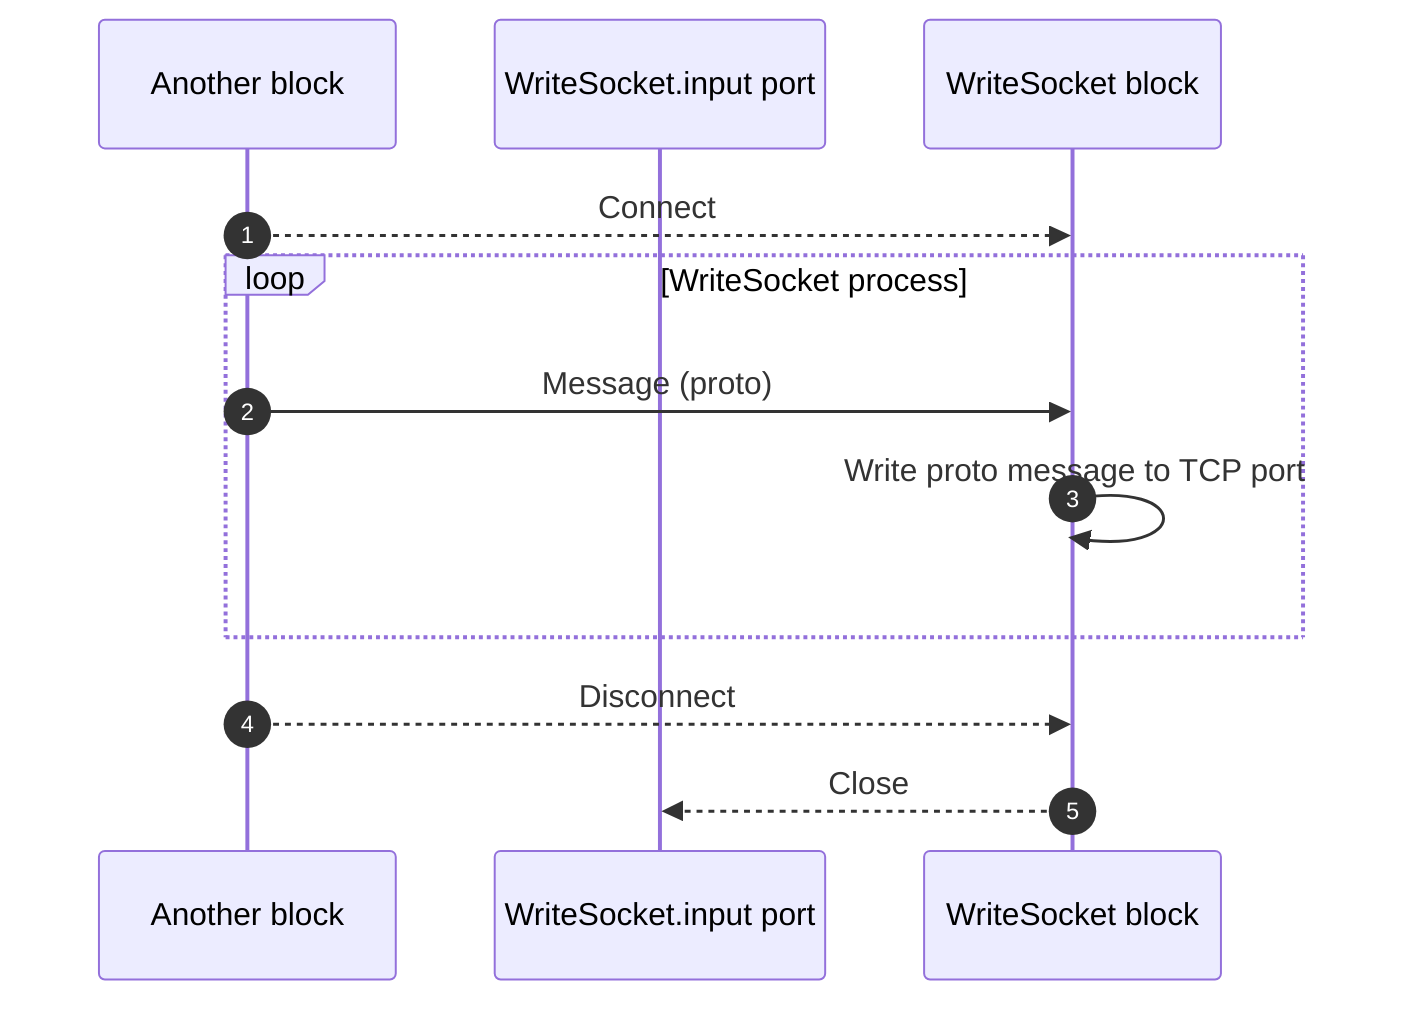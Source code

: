 sequenceDiagram
    autonumber
    participant BlockA as Another block
    participant WriteSocket.input as WriteSocket.input port
    participant WriteSocket as WriteSocket block

    BlockA-->>WriteSocket: Connect

    loop WriteSocket process
        BlockA->>WriteSocket: Message (proto)
        WriteSocket->>WriteSocket: Write proto message to TCP port
    end

    BlockA-->>WriteSocket: Disconnect
    WriteSocket-->>WriteSocket.input: Close